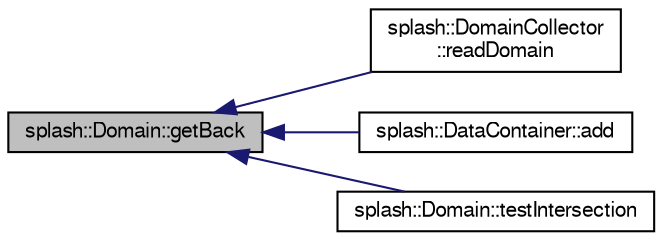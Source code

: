 digraph "splash::Domain::getBack"
{
  edge [fontname="FreeSans",fontsize="10",labelfontname="FreeSans",labelfontsize="10"];
  node [fontname="FreeSans",fontsize="10",shape=record];
  rankdir="LR";
  Node1 [label="splash::Domain::getBack",height=0.2,width=0.4,color="black", fillcolor="grey75", style="filled" fontcolor="black"];
  Node1 -> Node2 [dir="back",color="midnightblue",fontsize="10",style="solid",fontname="FreeSans"];
  Node2 [label="splash::DomainCollector\l::readDomain",height=0.2,width=0.4,color="black", fillcolor="white", style="filled",URL="$classsplash_1_1_domain_collector.html#abaf2497bfa08be225824cd58a574ec0f"];
  Node1 -> Node3 [dir="back",color="midnightblue",fontsize="10",style="solid",fontname="FreeSans"];
  Node3 [label="splash::DataContainer::add",height=0.2,width=0.4,color="black", fillcolor="white", style="filled",URL="$classsplash_1_1_data_container.html#a2cbfea058e35f5c584ac5a1edcc879b7"];
  Node1 -> Node4 [dir="back",color="midnightblue",fontsize="10",style="solid",fontname="FreeSans"];
  Node4 [label="splash::Domain::testIntersection",height=0.2,width=0.4,color="black", fillcolor="white", style="filled",URL="$classsplash_1_1_domain.html#a82cee15dc9e3916c2307cd761777b936"];
}
